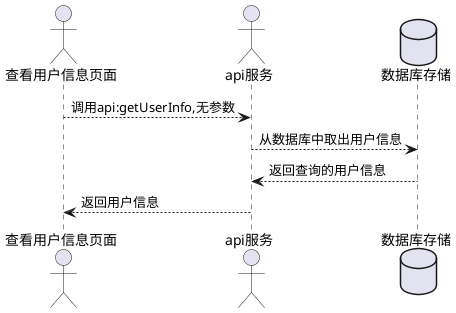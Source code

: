 @startuml
actor 查看用户信息页面
actor api服务
database 数据库存储
查看用户信息页面-->api服务:调用api:getUserInfo,无参数
api服务-->数据库存储:从数据库中取出用户信息
数据库存储-->api服务:返回查询的用户信息
api服务-->查看用户信息页面:返回用户信息
@enduml